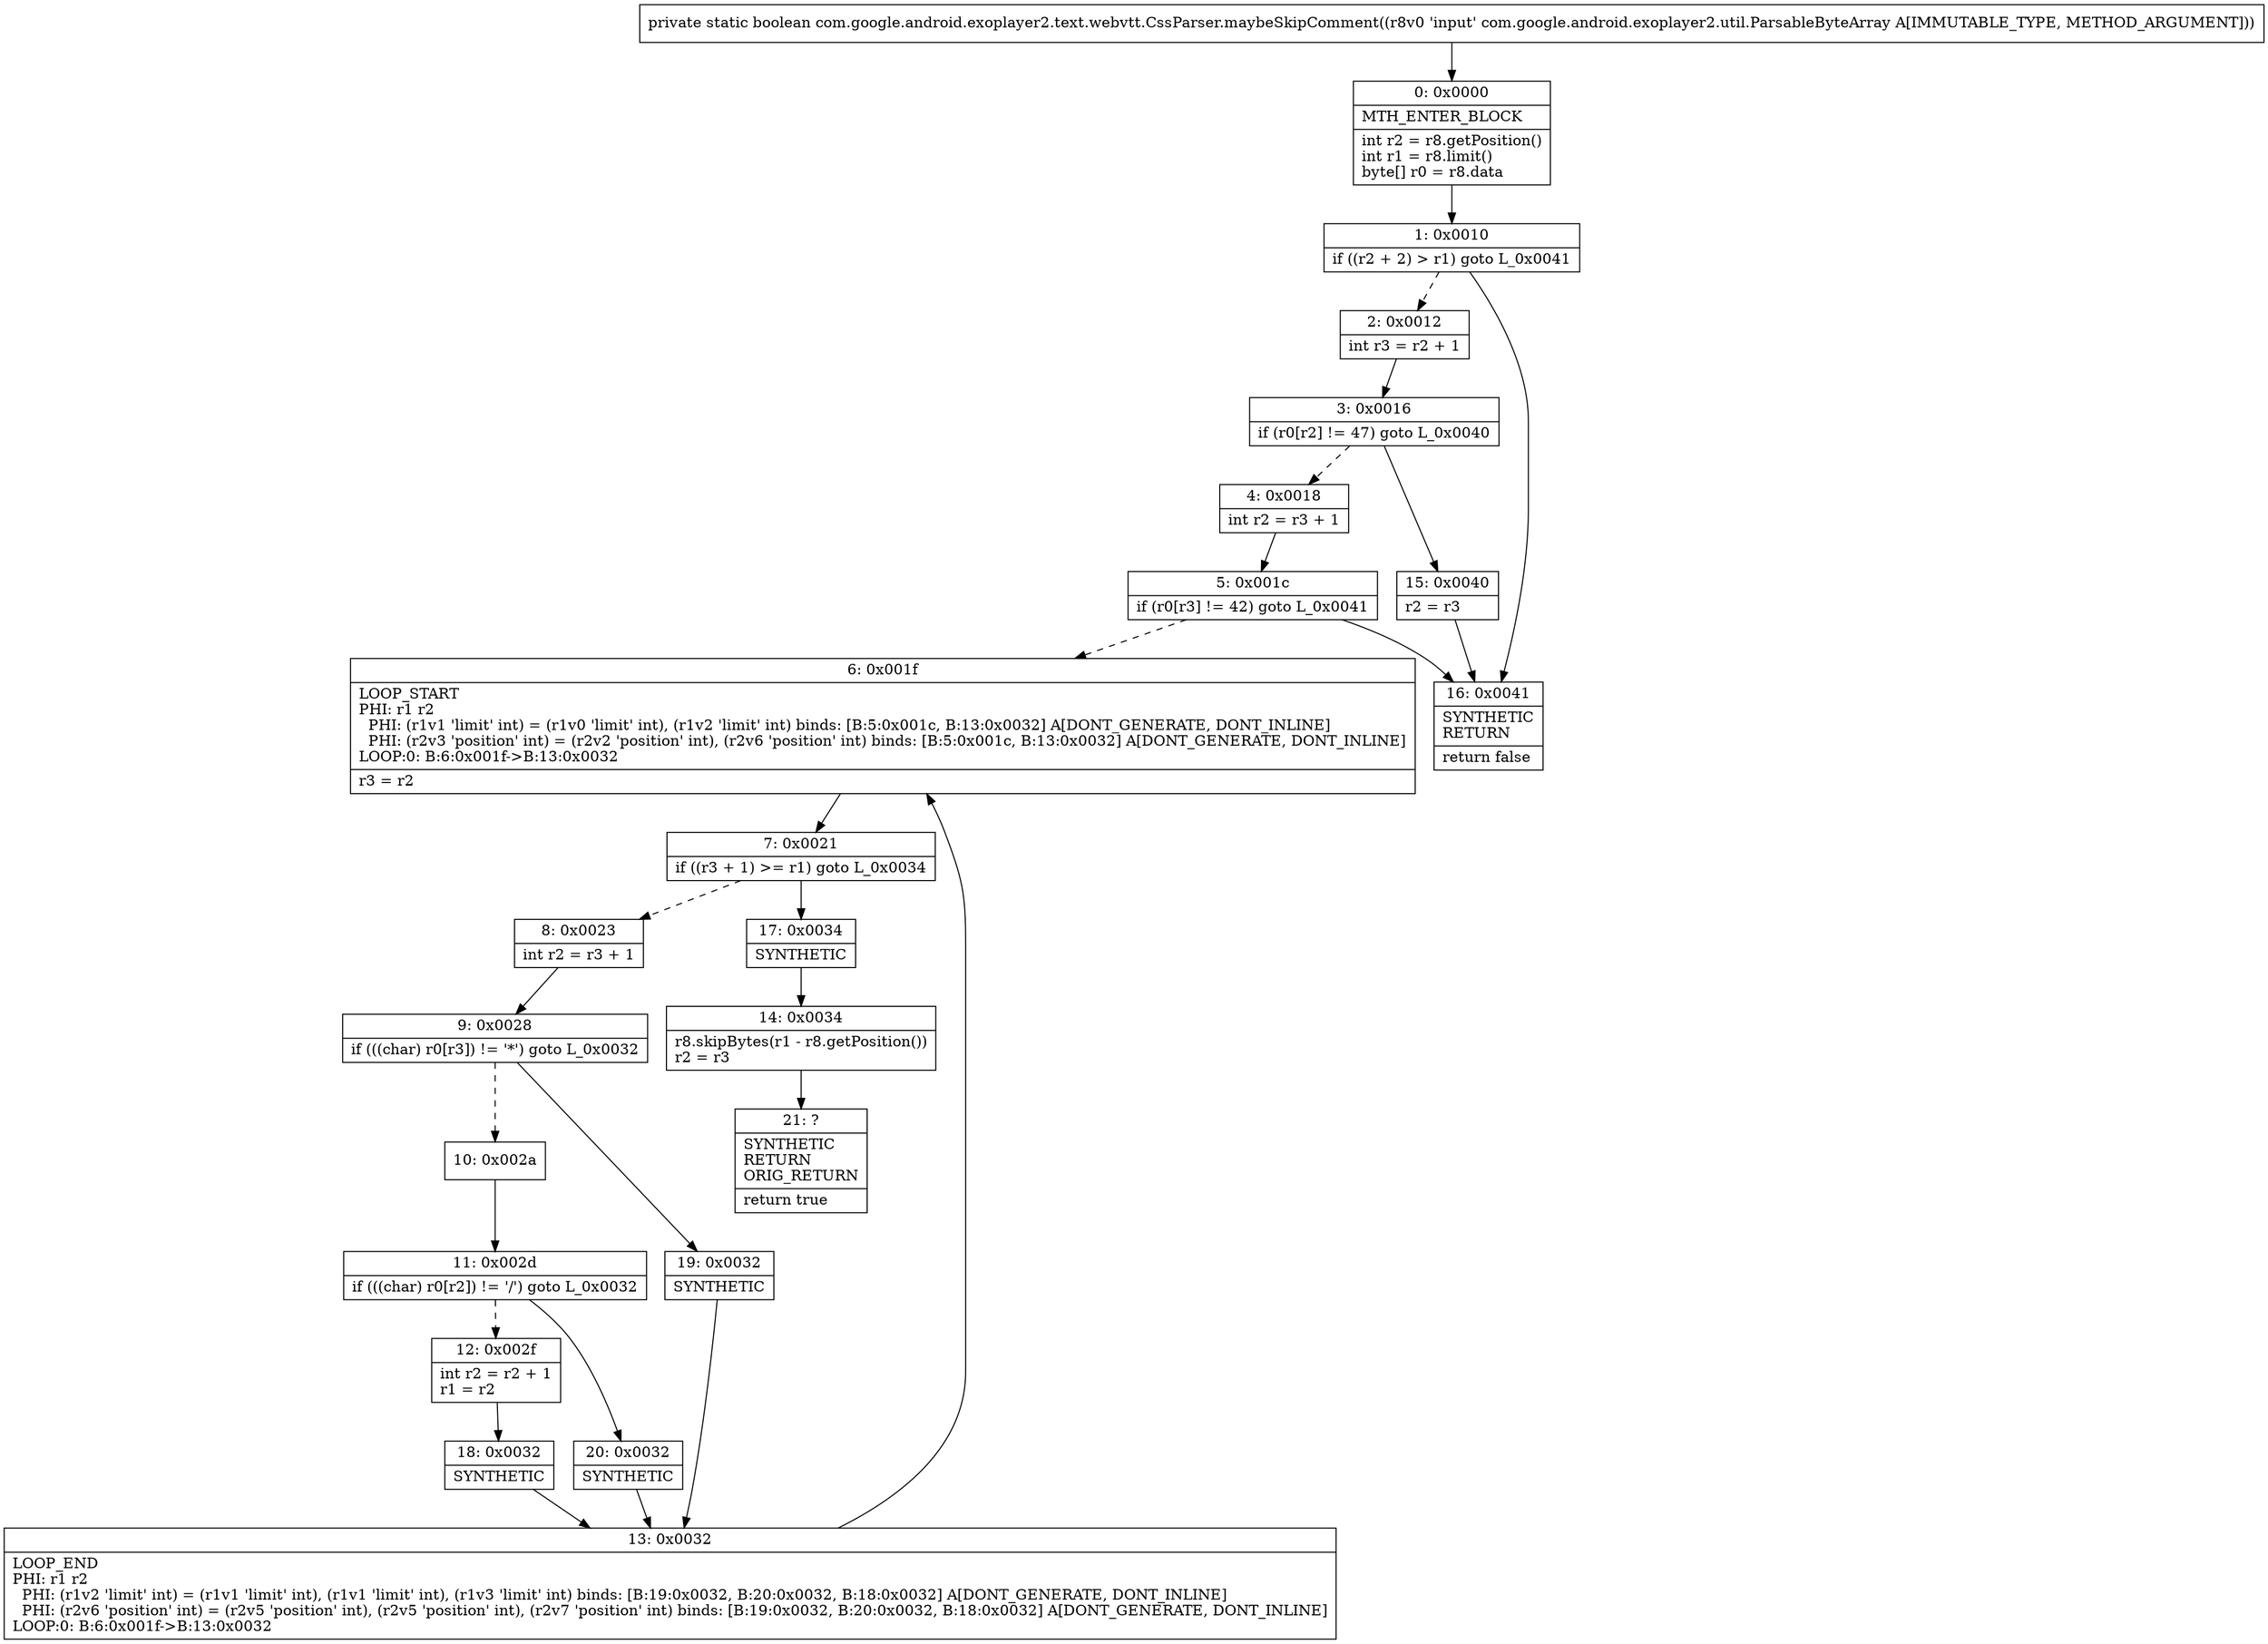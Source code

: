 digraph "CFG forcom.google.android.exoplayer2.text.webvtt.CssParser.maybeSkipComment(Lcom\/google\/android\/exoplayer2\/util\/ParsableByteArray;)Z" {
Node_0 [shape=record,label="{0\:\ 0x0000|MTH_ENTER_BLOCK\l|int r2 = r8.getPosition()\lint r1 = r8.limit()\lbyte[] r0 = r8.data\l}"];
Node_1 [shape=record,label="{1\:\ 0x0010|if ((r2 + 2) \> r1) goto L_0x0041\l}"];
Node_2 [shape=record,label="{2\:\ 0x0012|int r3 = r2 + 1\l}"];
Node_3 [shape=record,label="{3\:\ 0x0016|if (r0[r2] != 47) goto L_0x0040\l}"];
Node_4 [shape=record,label="{4\:\ 0x0018|int r2 = r3 + 1\l}"];
Node_5 [shape=record,label="{5\:\ 0x001c|if (r0[r3] != 42) goto L_0x0041\l}"];
Node_6 [shape=record,label="{6\:\ 0x001f|LOOP_START\lPHI: r1 r2 \l  PHI: (r1v1 'limit' int) = (r1v0 'limit' int), (r1v2 'limit' int) binds: [B:5:0x001c, B:13:0x0032] A[DONT_GENERATE, DONT_INLINE]\l  PHI: (r2v3 'position' int) = (r2v2 'position' int), (r2v6 'position' int) binds: [B:5:0x001c, B:13:0x0032] A[DONT_GENERATE, DONT_INLINE]\lLOOP:0: B:6:0x001f\-\>B:13:0x0032\l|r3 = r2\l}"];
Node_7 [shape=record,label="{7\:\ 0x0021|if ((r3 + 1) \>= r1) goto L_0x0034\l}"];
Node_8 [shape=record,label="{8\:\ 0x0023|int r2 = r3 + 1\l}"];
Node_9 [shape=record,label="{9\:\ 0x0028|if (((char) r0[r3]) != '*') goto L_0x0032\l}"];
Node_10 [shape=record,label="{10\:\ 0x002a}"];
Node_11 [shape=record,label="{11\:\ 0x002d|if (((char) r0[r2]) != '\/') goto L_0x0032\l}"];
Node_12 [shape=record,label="{12\:\ 0x002f|int r2 = r2 + 1\lr1 = r2\l}"];
Node_13 [shape=record,label="{13\:\ 0x0032|LOOP_END\lPHI: r1 r2 \l  PHI: (r1v2 'limit' int) = (r1v1 'limit' int), (r1v1 'limit' int), (r1v3 'limit' int) binds: [B:19:0x0032, B:20:0x0032, B:18:0x0032] A[DONT_GENERATE, DONT_INLINE]\l  PHI: (r2v6 'position' int) = (r2v5 'position' int), (r2v5 'position' int), (r2v7 'position' int) binds: [B:19:0x0032, B:20:0x0032, B:18:0x0032] A[DONT_GENERATE, DONT_INLINE]\lLOOP:0: B:6:0x001f\-\>B:13:0x0032\l}"];
Node_14 [shape=record,label="{14\:\ 0x0034|r8.skipBytes(r1 \- r8.getPosition())\lr2 = r3\l}"];
Node_15 [shape=record,label="{15\:\ 0x0040|r2 = r3\l}"];
Node_16 [shape=record,label="{16\:\ 0x0041|SYNTHETIC\lRETURN\l|return false\l}"];
Node_17 [shape=record,label="{17\:\ 0x0034|SYNTHETIC\l}"];
Node_18 [shape=record,label="{18\:\ 0x0032|SYNTHETIC\l}"];
Node_19 [shape=record,label="{19\:\ 0x0032|SYNTHETIC\l}"];
Node_20 [shape=record,label="{20\:\ 0x0032|SYNTHETIC\l}"];
Node_21 [shape=record,label="{21\:\ ?|SYNTHETIC\lRETURN\lORIG_RETURN\l|return true\l}"];
MethodNode[shape=record,label="{private static boolean com.google.android.exoplayer2.text.webvtt.CssParser.maybeSkipComment((r8v0 'input' com.google.android.exoplayer2.util.ParsableByteArray A[IMMUTABLE_TYPE, METHOD_ARGUMENT])) }"];
MethodNode -> Node_0;
Node_0 -> Node_1;
Node_1 -> Node_2[style=dashed];
Node_1 -> Node_16;
Node_2 -> Node_3;
Node_3 -> Node_4[style=dashed];
Node_3 -> Node_15;
Node_4 -> Node_5;
Node_5 -> Node_16;
Node_5 -> Node_6[style=dashed];
Node_6 -> Node_7;
Node_7 -> Node_8[style=dashed];
Node_7 -> Node_17;
Node_8 -> Node_9;
Node_9 -> Node_10[style=dashed];
Node_9 -> Node_19;
Node_10 -> Node_11;
Node_11 -> Node_12[style=dashed];
Node_11 -> Node_20;
Node_12 -> Node_18;
Node_13 -> Node_6;
Node_14 -> Node_21;
Node_15 -> Node_16;
Node_17 -> Node_14;
Node_18 -> Node_13;
Node_19 -> Node_13;
Node_20 -> Node_13;
}

